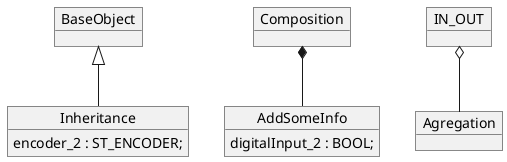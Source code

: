 @startuml
object BaseObject
object Composition
object Agregation
object Inheritance
Inheritance : encoder_2 : ST_ENCODER;
object AddSomeInfo
AddSomeInfo : digitalInput_2 : BOOL;
object IN_OUT

BaseObject <|-- Inheritance
Composition *-- AddSomeInfo
IN_OUT o-- Agregation
@enduml